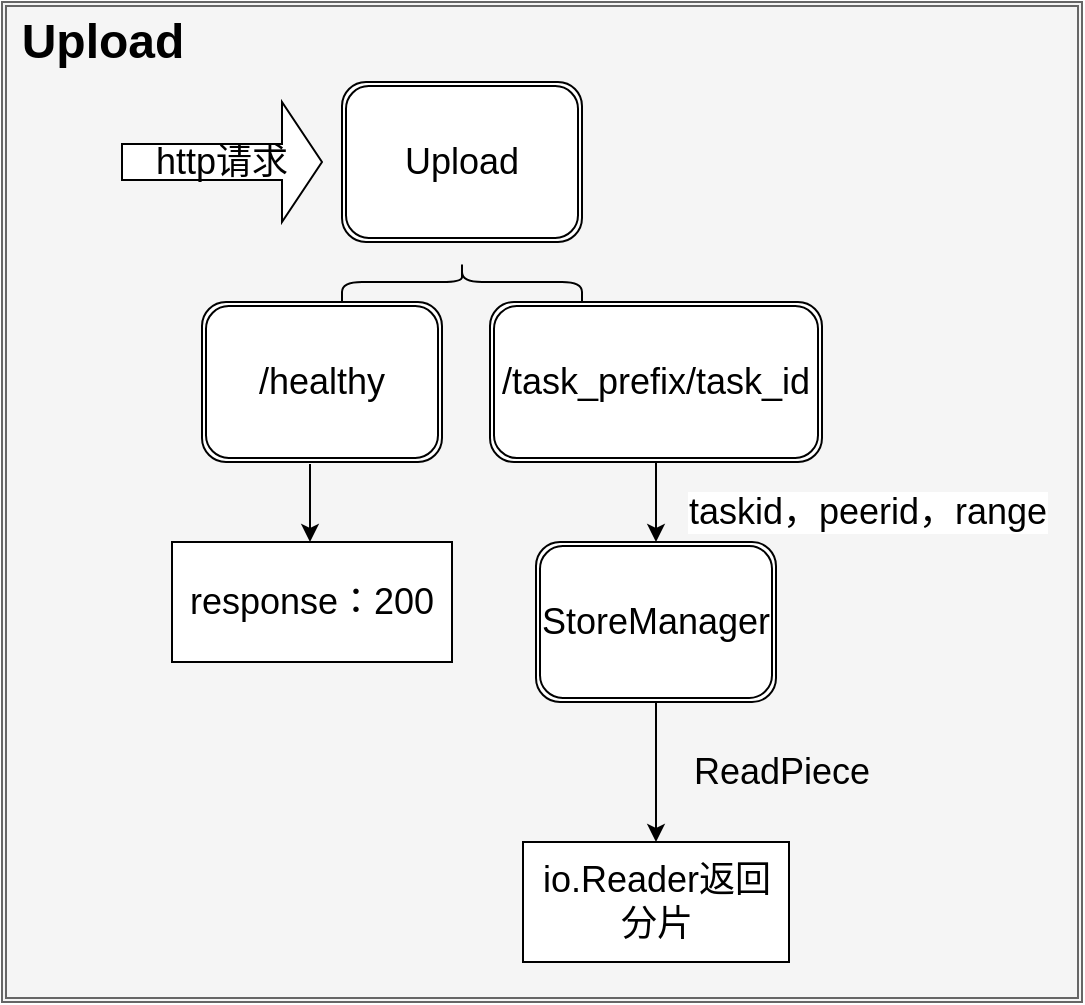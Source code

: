 <mxfile version="20.1.3" type="github">
  <diagram id="Q0fZODQc7oMKUDDKXAU0" name="第 1 页">
    <mxGraphModel dx="1426" dy="825" grid="1" gridSize="10" guides="1" tooltips="1" connect="1" arrows="1" fold="1" page="1" pageScale="1" pageWidth="827" pageHeight="1169" math="0" shadow="0">
      <root>
        <mxCell id="0" />
        <mxCell id="1" parent="0" />
        <mxCell id="FDIKee2J-Dc6xps9-5ap-1" value="" style="shape=ext;double=1;rounded=0;whiteSpace=wrap;html=1;fontSize=18;fillColor=#f5f5f5;fontColor=#333333;strokeColor=#666666;" vertex="1" parent="1">
          <mxGeometry x="50" y="30" width="540" height="500" as="geometry" />
        </mxCell>
        <mxCell id="FDIKee2J-Dc6xps9-5ap-2" value="Upload" style="text;strokeColor=none;fillColor=none;html=1;fontSize=24;fontStyle=1;verticalAlign=middle;align=center;" vertex="1" parent="1">
          <mxGeometry x="50" y="30" width="100" height="40" as="geometry" />
        </mxCell>
        <mxCell id="FDIKee2J-Dc6xps9-5ap-3" value="Upload" style="shape=ext;double=1;rounded=1;whiteSpace=wrap;html=1;fontSize=18;" vertex="1" parent="1">
          <mxGeometry x="220" y="70" width="120" height="80" as="geometry" />
        </mxCell>
        <mxCell id="FDIKee2J-Dc6xps9-5ap-7" value="" style="shape=curlyBracket;whiteSpace=wrap;html=1;rounded=1;fontSize=18;direction=south;" vertex="1" parent="1">
          <mxGeometry x="220" y="160" width="120" height="20" as="geometry" />
        </mxCell>
        <mxCell id="FDIKee2J-Dc6xps9-5ap-8" value="/healthy" style="shape=ext;double=1;rounded=1;whiteSpace=wrap;html=1;fontSize=18;" vertex="1" parent="1">
          <mxGeometry x="150" y="180" width="120" height="80" as="geometry" />
        </mxCell>
        <mxCell id="FDIKee2J-Dc6xps9-5ap-9" value="http请求" style="shape=singleArrow;whiteSpace=wrap;html=1;fontSize=18;" vertex="1" parent="1">
          <mxGeometry x="110" y="80" width="100" height="60" as="geometry" />
        </mxCell>
        <mxCell id="FDIKee2J-Dc6xps9-5ap-10" value="" style="verticalLabelPosition=bottom;verticalAlign=top;html=1;shape=mxgraph.basic.rect;fillColor2=none;strokeWidth=1;size=20;indent=5;fontSize=18;" vertex="1" parent="1">
          <mxGeometry x="135" y="300" width="140" height="60" as="geometry" />
        </mxCell>
        <mxCell id="FDIKee2J-Dc6xps9-5ap-11" value="" style="edgeStyle=segmentEdgeStyle;endArrow=classic;html=1;rounded=0;fontSize=18;exitX=0.45;exitY=1.013;exitDx=0;exitDy=0;exitPerimeter=0;" edge="1" parent="1" source="FDIKee2J-Dc6xps9-5ap-8">
          <mxGeometry width="50" height="50" relative="1" as="geometry">
            <mxPoint x="390" y="450" as="sourcePoint" />
            <mxPoint x="204" y="300" as="targetPoint" />
          </mxGeometry>
        </mxCell>
        <mxCell id="FDIKee2J-Dc6xps9-5ap-12" value="response：200" style="text;html=1;strokeColor=none;fillColor=none;align=center;verticalAlign=middle;whiteSpace=wrap;rounded=0;fontSize=18;" vertex="1" parent="1">
          <mxGeometry x="140" y="315" width="130" height="30" as="geometry" />
        </mxCell>
        <mxCell id="FDIKee2J-Dc6xps9-5ap-13" value="/task_prefix/task_id" style="shape=ext;double=1;rounded=1;whiteSpace=wrap;html=1;fontSize=18;" vertex="1" parent="1">
          <mxGeometry x="294" y="180" width="166" height="80" as="geometry" />
        </mxCell>
        <mxCell id="FDIKee2J-Dc6xps9-5ap-14" value="StoreManager" style="shape=ext;double=1;rounded=1;whiteSpace=wrap;html=1;fontSize=18;" vertex="1" parent="1">
          <mxGeometry x="317" y="300" width="120" height="80" as="geometry" />
        </mxCell>
        <mxCell id="FDIKee2J-Dc6xps9-5ap-15" value="" style="endArrow=classic;html=1;rounded=0;fontSize=18;exitX=0.5;exitY=1;exitDx=0;exitDy=0;entryX=0.5;entryY=0;entryDx=0;entryDy=0;" edge="1" parent="1" source="FDIKee2J-Dc6xps9-5ap-13" target="FDIKee2J-Dc6xps9-5ap-14">
          <mxGeometry width="50" height="50" relative="1" as="geometry">
            <mxPoint x="390" y="450" as="sourcePoint" />
            <mxPoint x="440" y="400" as="targetPoint" />
          </mxGeometry>
        </mxCell>
        <mxCell id="FDIKee2J-Dc6xps9-5ap-16" value="" style="endArrow=classic;html=1;rounded=0;fontSize=18;exitX=0.5;exitY=1;exitDx=0;exitDy=0;entryX=0.5;entryY=0;entryDx=0;entryDy=0;" edge="1" parent="1" source="FDIKee2J-Dc6xps9-5ap-14" target="FDIKee2J-Dc6xps9-5ap-17">
          <mxGeometry width="50" height="50" relative="1" as="geometry">
            <mxPoint x="390" y="450" as="sourcePoint" />
            <mxPoint x="440" y="400" as="targetPoint" />
          </mxGeometry>
        </mxCell>
        <mxCell id="FDIKee2J-Dc6xps9-5ap-17" value="io.Reader返回分片" style="rounded=0;whiteSpace=wrap;html=1;fontSize=18;" vertex="1" parent="1">
          <mxGeometry x="310.5" y="450" width="133" height="60" as="geometry" />
        </mxCell>
        <mxCell id="FDIKee2J-Dc6xps9-5ap-18" value="ReadPiece" style="text;html=1;strokeColor=none;fillColor=none;align=center;verticalAlign=middle;whiteSpace=wrap;rounded=0;fontSize=18;" vertex="1" parent="1">
          <mxGeometry x="390" y="400" width="100" height="30" as="geometry" />
        </mxCell>
        <mxCell id="FDIKee2J-Dc6xps9-5ap-19" value="taskid，peerid，range" style="text;html=1;strokeColor=none;fillColor=none;align=center;verticalAlign=middle;whiteSpace=wrap;rounded=0;labelBackgroundColor=#FFFFFF;fontSize=18;fontColor=#000000;" vertex="1" parent="1">
          <mxGeometry x="390" y="270" width="186" height="30" as="geometry" />
        </mxCell>
      </root>
    </mxGraphModel>
  </diagram>
</mxfile>
